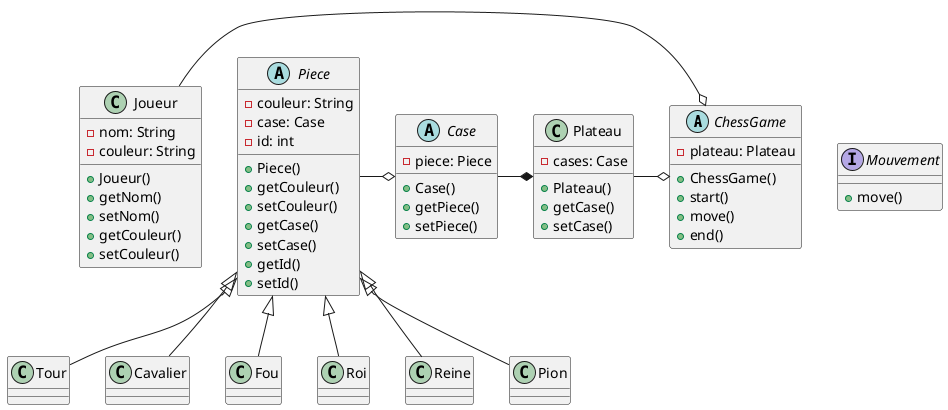 @startuml

abstract class ChessGame {
    -plateau: Plateau
    +ChessGame()
    +start()
    +move()
    +end()
}

class Joueur {
    -nom: String
    -couleur: String
    +Joueur()
    +getNom()
    +setNom()
    +getCouleur()
    +setCouleur()
}



class Plateau {
    -cases: Case
    +Plateau()
    +getCase()
    +setCase()

}



abstract class Case {
    -piece: Piece
    +Case()
    +getPiece()
    +setPiece()
}


abstract class Piece {
    -couleur: String
    -case: Case
    -id: int
    +Piece()
    +getCouleur()
    +setCouleur()
    +getCase()
    +setCase()
    +getId()
    +setId()
}

class Tour extends Piece {

}

class Cavalier extends Piece {

}

class Fou extends Piece {

}

class Roi extends Piece {

}

class Reine extends Piece {

}

class Pion extends Piece {

}

Interface Mouvement {
    +move()
}

Joueur -o ChessGame
Plateau -o ChessGame
Piece -o Case
Case -* Plateau
@enduml